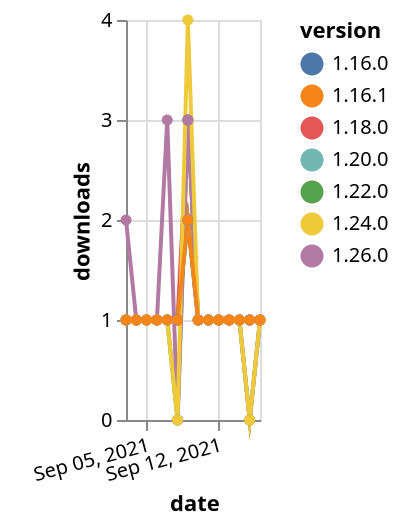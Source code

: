 {"$schema": "https://vega.github.io/schema/vega-lite/v5.json", "description": "A simple bar chart with embedded data.", "data": {"values": [{"date": "2021-09-03", "total": 369, "delta": 1, "version": "1.18.0"}, {"date": "2021-09-04", "total": 370, "delta": 1, "version": "1.18.0"}, {"date": "2021-09-05", "total": 371, "delta": 1, "version": "1.18.0"}, {"date": "2021-09-06", "total": 372, "delta": 1, "version": "1.18.0"}, {"date": "2021-09-07", "total": 373, "delta": 1, "version": "1.18.0"}, {"date": "2021-09-08", "total": 374, "delta": 1, "version": "1.18.0"}, {"date": "2021-09-09", "total": 377, "delta": 3, "version": "1.18.0"}, {"date": "2021-09-10", "total": 378, "delta": 1, "version": "1.18.0"}, {"date": "2021-09-11", "total": 379, "delta": 1, "version": "1.18.0"}, {"date": "2021-09-12", "total": 380, "delta": 1, "version": "1.18.0"}, {"date": "2021-09-13", "total": 381, "delta": 1, "version": "1.18.0"}, {"date": "2021-09-14", "total": 382, "delta": 1, "version": "1.18.0"}, {"date": "2021-09-15", "total": 383, "delta": 1, "version": "1.18.0"}, {"date": "2021-09-16", "total": 384, "delta": 1, "version": "1.18.0"}, {"date": "2021-09-03", "total": 171, "delta": 1, "version": "1.22.0"}, {"date": "2021-09-04", "total": 172, "delta": 1, "version": "1.22.0"}, {"date": "2021-09-05", "total": 173, "delta": 1, "version": "1.22.0"}, {"date": "2021-09-06", "total": 174, "delta": 1, "version": "1.22.0"}, {"date": "2021-09-07", "total": 175, "delta": 1, "version": "1.22.0"}, {"date": "2021-09-08", "total": 175, "delta": 0, "version": "1.22.0"}, {"date": "2021-09-09", "total": 178, "delta": 3, "version": "1.22.0"}, {"date": "2021-09-10", "total": 179, "delta": 1, "version": "1.22.0"}, {"date": "2021-09-11", "total": 180, "delta": 1, "version": "1.22.0"}, {"date": "2021-09-12", "total": 181, "delta": 1, "version": "1.22.0"}, {"date": "2021-09-13", "total": 182, "delta": 1, "version": "1.22.0"}, {"date": "2021-09-14", "total": 183, "delta": 1, "version": "1.22.0"}, {"date": "2021-09-15", "total": 183, "delta": 0, "version": "1.22.0"}, {"date": "2021-09-16", "total": 184, "delta": 1, "version": "1.22.0"}, {"date": "2021-09-03", "total": 132, "delta": 2, "version": "1.26.0"}, {"date": "2021-09-04", "total": 133, "delta": 1, "version": "1.26.0"}, {"date": "2021-09-05", "total": 134, "delta": 1, "version": "1.26.0"}, {"date": "2021-09-06", "total": 135, "delta": 1, "version": "1.26.0"}, {"date": "2021-09-07", "total": 138, "delta": 3, "version": "1.26.0"}, {"date": "2021-09-08", "total": 138, "delta": 0, "version": "1.26.0"}, {"date": "2021-09-09", "total": 141, "delta": 3, "version": "1.26.0"}, {"date": "2021-09-10", "total": 142, "delta": 1, "version": "1.26.0"}, {"date": "2021-09-11", "total": 143, "delta": 1, "version": "1.26.0"}, {"date": "2021-09-12", "total": 144, "delta": 1, "version": "1.26.0"}, {"date": "2021-09-13", "total": 145, "delta": 1, "version": "1.26.0"}, {"date": "2021-09-14", "total": 146, "delta": 1, "version": "1.26.0"}, {"date": "2021-09-15", "total": 146, "delta": 0, "version": "1.26.0"}, {"date": "2021-09-16", "total": 147, "delta": 1, "version": "1.26.0"}, {"date": "2021-09-03", "total": 211, "delta": 1, "version": "1.20.0"}, {"date": "2021-09-04", "total": 212, "delta": 1, "version": "1.20.0"}, {"date": "2021-09-05", "total": 213, "delta": 1, "version": "1.20.0"}, {"date": "2021-09-06", "total": 214, "delta": 1, "version": "1.20.0"}, {"date": "2021-09-07", "total": 215, "delta": 1, "version": "1.20.0"}, {"date": "2021-09-08", "total": 216, "delta": 1, "version": "1.20.0"}, {"date": "2021-09-09", "total": 218, "delta": 2, "version": "1.20.0"}, {"date": "2021-09-10", "total": 219, "delta": 1, "version": "1.20.0"}, {"date": "2021-09-11", "total": 220, "delta": 1, "version": "1.20.0"}, {"date": "2021-09-12", "total": 221, "delta": 1, "version": "1.20.0"}, {"date": "2021-09-13", "total": 222, "delta": 1, "version": "1.20.0"}, {"date": "2021-09-14", "total": 223, "delta": 1, "version": "1.20.0"}, {"date": "2021-09-15", "total": 224, "delta": 1, "version": "1.20.0"}, {"date": "2021-09-16", "total": 225, "delta": 1, "version": "1.20.0"}, {"date": "2021-09-03", "total": 246, "delta": 1, "version": "1.16.0"}, {"date": "2021-09-04", "total": 247, "delta": 1, "version": "1.16.0"}, {"date": "2021-09-05", "total": 248, "delta": 1, "version": "1.16.0"}, {"date": "2021-09-06", "total": 249, "delta": 1, "version": "1.16.0"}, {"date": "2021-09-07", "total": 250, "delta": 1, "version": "1.16.0"}, {"date": "2021-09-08", "total": 251, "delta": 1, "version": "1.16.0"}, {"date": "2021-09-09", "total": 253, "delta": 2, "version": "1.16.0"}, {"date": "2021-09-10", "total": 254, "delta": 1, "version": "1.16.0"}, {"date": "2021-09-11", "total": 255, "delta": 1, "version": "1.16.0"}, {"date": "2021-09-12", "total": 256, "delta": 1, "version": "1.16.0"}, {"date": "2021-09-13", "total": 257, "delta": 1, "version": "1.16.0"}, {"date": "2021-09-14", "total": 258, "delta": 1, "version": "1.16.0"}, {"date": "2021-09-15", "total": 259, "delta": 1, "version": "1.16.0"}, {"date": "2021-09-16", "total": 260, "delta": 1, "version": "1.16.0"}, {"date": "2021-09-03", "total": 197, "delta": 1, "version": "1.24.0"}, {"date": "2021-09-04", "total": 198, "delta": 1, "version": "1.24.0"}, {"date": "2021-09-05", "total": 199, "delta": 1, "version": "1.24.0"}, {"date": "2021-09-06", "total": 200, "delta": 1, "version": "1.24.0"}, {"date": "2021-09-07", "total": 201, "delta": 1, "version": "1.24.0"}, {"date": "2021-09-08", "total": 201, "delta": 0, "version": "1.24.0"}, {"date": "2021-09-09", "total": 205, "delta": 4, "version": "1.24.0"}, {"date": "2021-09-10", "total": 206, "delta": 1, "version": "1.24.0"}, {"date": "2021-09-11", "total": 207, "delta": 1, "version": "1.24.0"}, {"date": "2021-09-12", "total": 208, "delta": 1, "version": "1.24.0"}, {"date": "2021-09-13", "total": 209, "delta": 1, "version": "1.24.0"}, {"date": "2021-09-14", "total": 210, "delta": 1, "version": "1.24.0"}, {"date": "2021-09-15", "total": 210, "delta": 0, "version": "1.24.0"}, {"date": "2021-09-16", "total": 211, "delta": 1, "version": "1.24.0"}, {"date": "2021-09-03", "total": 236, "delta": 1, "version": "1.16.1"}, {"date": "2021-09-04", "total": 237, "delta": 1, "version": "1.16.1"}, {"date": "2021-09-05", "total": 238, "delta": 1, "version": "1.16.1"}, {"date": "2021-09-06", "total": 239, "delta": 1, "version": "1.16.1"}, {"date": "2021-09-07", "total": 240, "delta": 1, "version": "1.16.1"}, {"date": "2021-09-08", "total": 241, "delta": 1, "version": "1.16.1"}, {"date": "2021-09-09", "total": 243, "delta": 2, "version": "1.16.1"}, {"date": "2021-09-10", "total": 244, "delta": 1, "version": "1.16.1"}, {"date": "2021-09-11", "total": 245, "delta": 1, "version": "1.16.1"}, {"date": "2021-09-12", "total": 246, "delta": 1, "version": "1.16.1"}, {"date": "2021-09-13", "total": 247, "delta": 1, "version": "1.16.1"}, {"date": "2021-09-14", "total": 248, "delta": 1, "version": "1.16.1"}, {"date": "2021-09-15", "total": 249, "delta": 1, "version": "1.16.1"}, {"date": "2021-09-16", "total": 250, "delta": 1, "version": "1.16.1"}]}, "width": "container", "mark": {"type": "line", "point": {"filled": true}}, "encoding": {"x": {"field": "date", "type": "temporal", "timeUnit": "yearmonthdate", "title": "date", "axis": {"labelAngle": -15}}, "y": {"field": "delta", "type": "quantitative", "title": "downloads"}, "color": {"field": "version", "type": "nominal"}, "tooltip": {"field": "delta"}}}